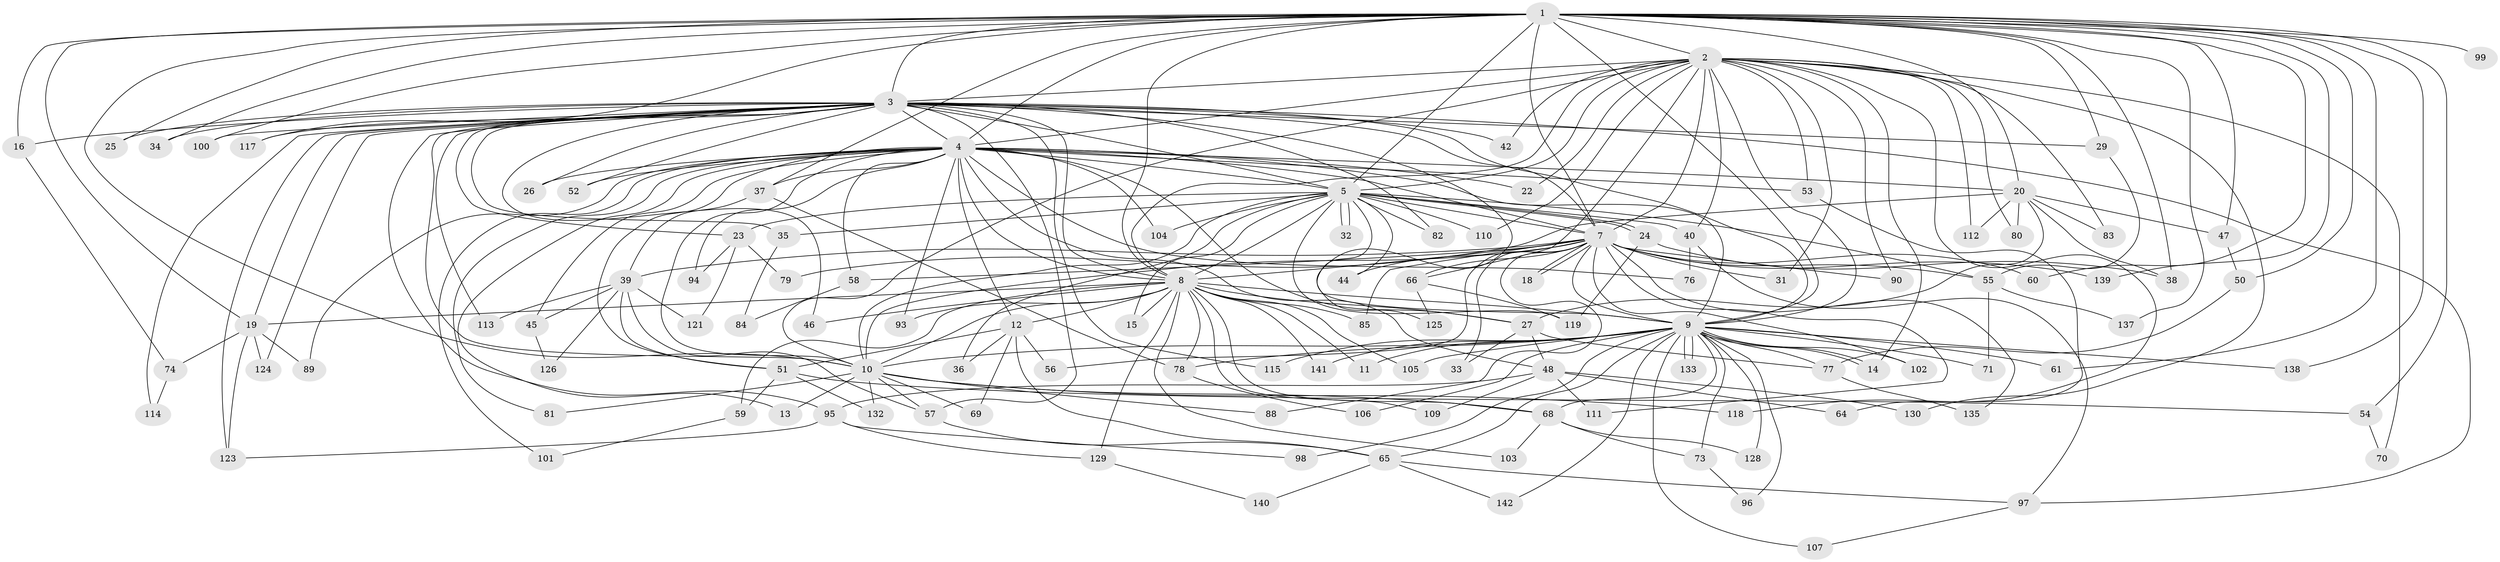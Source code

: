 // Generated by graph-tools (version 1.1) at 2025/23/03/03/25 07:23:43]
// undirected, 117 vertices, 265 edges
graph export_dot {
graph [start="1"]
  node [color=gray90,style=filled];
  1 [super="+17"];
  2 [super="+30"];
  3 [super="+120"];
  4 [super="+6"];
  5 [super="+28"];
  7 [super="+108"];
  8 [super="+43"];
  9 [super="+62"];
  10 [super="+72"];
  11;
  12 [super="+49"];
  13;
  14 [super="+41"];
  15;
  16;
  18;
  19 [super="+91"];
  20 [super="+21"];
  22;
  23;
  24 [super="+67"];
  25;
  26;
  27 [super="+75"];
  29;
  31;
  32;
  33;
  34;
  35;
  36;
  37;
  38 [super="+134"];
  39;
  40;
  42;
  44;
  45;
  46;
  47;
  48 [super="+63"];
  50;
  51 [super="+136"];
  52;
  53;
  54;
  55 [super="+92"];
  56;
  57;
  58;
  59;
  60;
  61;
  64;
  65 [super="+143"];
  66;
  68 [super="+86"];
  69;
  70;
  71;
  73;
  74;
  76;
  77 [super="+122"];
  78 [super="+87"];
  79;
  80;
  81;
  82;
  83;
  84;
  85;
  88;
  89;
  90;
  93;
  94;
  95;
  96;
  97 [super="+116"];
  98;
  99;
  100;
  101;
  102;
  103;
  104;
  105;
  106;
  107;
  109;
  110;
  111;
  112;
  113;
  114;
  115;
  117;
  118;
  119 [super="+127"];
  121;
  123 [super="+131"];
  124;
  125;
  126;
  128;
  129;
  130;
  132;
  133;
  135;
  137;
  138;
  139;
  140;
  141;
  142;
  1 -- 2 [weight=2];
  1 -- 3;
  1 -- 4 [weight=2];
  1 -- 5 [weight=2];
  1 -- 7;
  1 -- 8;
  1 -- 9;
  1 -- 10;
  1 -- 16;
  1 -- 20;
  1 -- 25;
  1 -- 29;
  1 -- 34;
  1 -- 37;
  1 -- 38;
  1 -- 47;
  1 -- 54;
  1 -- 60;
  1 -- 61;
  1 -- 99 [weight=2];
  1 -- 100;
  1 -- 117;
  1 -- 137;
  1 -- 138;
  1 -- 139;
  1 -- 50;
  1 -- 19;
  2 -- 3;
  2 -- 4 [weight=2];
  2 -- 5;
  2 -- 7;
  2 -- 8;
  2 -- 9;
  2 -- 10;
  2 -- 22;
  2 -- 31;
  2 -- 40;
  2 -- 42;
  2 -- 53;
  2 -- 83;
  2 -- 90;
  2 -- 130;
  2 -- 66;
  2 -- 70;
  2 -- 110;
  2 -- 80;
  2 -- 112;
  2 -- 118;
  2 -- 14;
  3 -- 4 [weight=2];
  3 -- 5;
  3 -- 7 [weight=3];
  3 -- 8;
  3 -- 9 [weight=2];
  3 -- 10;
  3 -- 16;
  3 -- 19;
  3 -- 23;
  3 -- 25;
  3 -- 26;
  3 -- 29;
  3 -- 34;
  3 -- 35;
  3 -- 42;
  3 -- 46;
  3 -- 52;
  3 -- 57;
  3 -- 82;
  3 -- 95;
  3 -- 97;
  3 -- 100;
  3 -- 113;
  3 -- 114;
  3 -- 115;
  3 -- 117;
  3 -- 123;
  3 -- 124;
  3 -- 125;
  4 -- 5 [weight=2];
  4 -- 7 [weight=2];
  4 -- 8 [weight=2];
  4 -- 9 [weight=2];
  4 -- 10 [weight=2];
  4 -- 12 [weight=2];
  4 -- 20 [weight=2];
  4 -- 22;
  4 -- 26;
  4 -- 48;
  4 -- 51;
  4 -- 52;
  4 -- 53;
  4 -- 58;
  4 -- 76;
  4 -- 93;
  4 -- 101;
  4 -- 104;
  4 -- 13;
  4 -- 81;
  4 -- 89;
  4 -- 27;
  4 -- 94;
  4 -- 37;
  4 -- 45;
  5 -- 7;
  5 -- 8 [weight=2];
  5 -- 9;
  5 -- 10;
  5 -- 15;
  5 -- 23;
  5 -- 24;
  5 -- 24;
  5 -- 32;
  5 -- 32;
  5 -- 35;
  5 -- 36;
  5 -- 55;
  5 -- 82;
  5 -- 104;
  5 -- 110;
  5 -- 40;
  5 -- 44;
  5 -- 119;
  7 -- 8;
  7 -- 9;
  7 -- 10;
  7 -- 18;
  7 -- 18;
  7 -- 31;
  7 -- 33;
  7 -- 39;
  7 -- 44;
  7 -- 56;
  7 -- 58;
  7 -- 60;
  7 -- 66;
  7 -- 85;
  7 -- 88;
  7 -- 90;
  7 -- 102;
  7 -- 111;
  7 -- 135;
  7 -- 139;
  7 -- 55;
  8 -- 9 [weight=2];
  8 -- 10;
  8 -- 11;
  8 -- 12;
  8 -- 15;
  8 -- 19;
  8 -- 27;
  8 -- 46;
  8 -- 68;
  8 -- 85;
  8 -- 93;
  8 -- 103;
  8 -- 105;
  8 -- 109;
  8 -- 129;
  8 -- 141;
  8 -- 59;
  8 -- 78;
  9 -- 10;
  9 -- 11;
  9 -- 14;
  9 -- 14;
  9 -- 61;
  9 -- 71;
  9 -- 73;
  9 -- 96;
  9 -- 98;
  9 -- 102;
  9 -- 105;
  9 -- 106;
  9 -- 107;
  9 -- 115;
  9 -- 128;
  9 -- 133;
  9 -- 133;
  9 -- 138;
  9 -- 141;
  9 -- 142;
  9 -- 68;
  9 -- 65;
  9 -- 77;
  9 -- 78;
  10 -- 13;
  10 -- 68;
  10 -- 69;
  10 -- 81;
  10 -- 88;
  10 -- 118;
  10 -- 132;
  10 -- 57;
  12 -- 36;
  12 -- 65;
  12 -- 69;
  12 -- 56;
  12 -- 51;
  16 -- 74;
  19 -- 74;
  19 -- 89;
  19 -- 124;
  19 -- 123;
  20 -- 38 [weight=2];
  20 -- 47;
  20 -- 79;
  20 -- 80;
  20 -- 112;
  20 -- 83;
  20 -- 27;
  23 -- 79;
  23 -- 94;
  23 -- 121;
  24 -- 38;
  24 -- 119;
  27 -- 33;
  27 -- 48;
  27 -- 77;
  29 -- 55;
  35 -- 84;
  37 -- 39;
  37 -- 78;
  39 -- 45;
  39 -- 51;
  39 -- 57;
  39 -- 113;
  39 -- 121;
  39 -- 126;
  40 -- 76;
  40 -- 97;
  45 -- 126;
  47 -- 50;
  48 -- 64;
  48 -- 109;
  48 -- 111;
  48 -- 130;
  48 -- 95;
  50 -- 77;
  51 -- 54;
  51 -- 59;
  51 -- 132;
  53 -- 64;
  54 -- 70;
  55 -- 71;
  55 -- 137;
  57 -- 65;
  58 -- 84;
  59 -- 101;
  65 -- 140;
  65 -- 142;
  65 -- 97;
  66 -- 119;
  66 -- 125;
  68 -- 73;
  68 -- 128;
  68 -- 103;
  73 -- 96;
  74 -- 114;
  77 -- 135;
  78 -- 106;
  95 -- 98;
  95 -- 123;
  95 -- 129;
  97 -- 107;
  129 -- 140;
}
